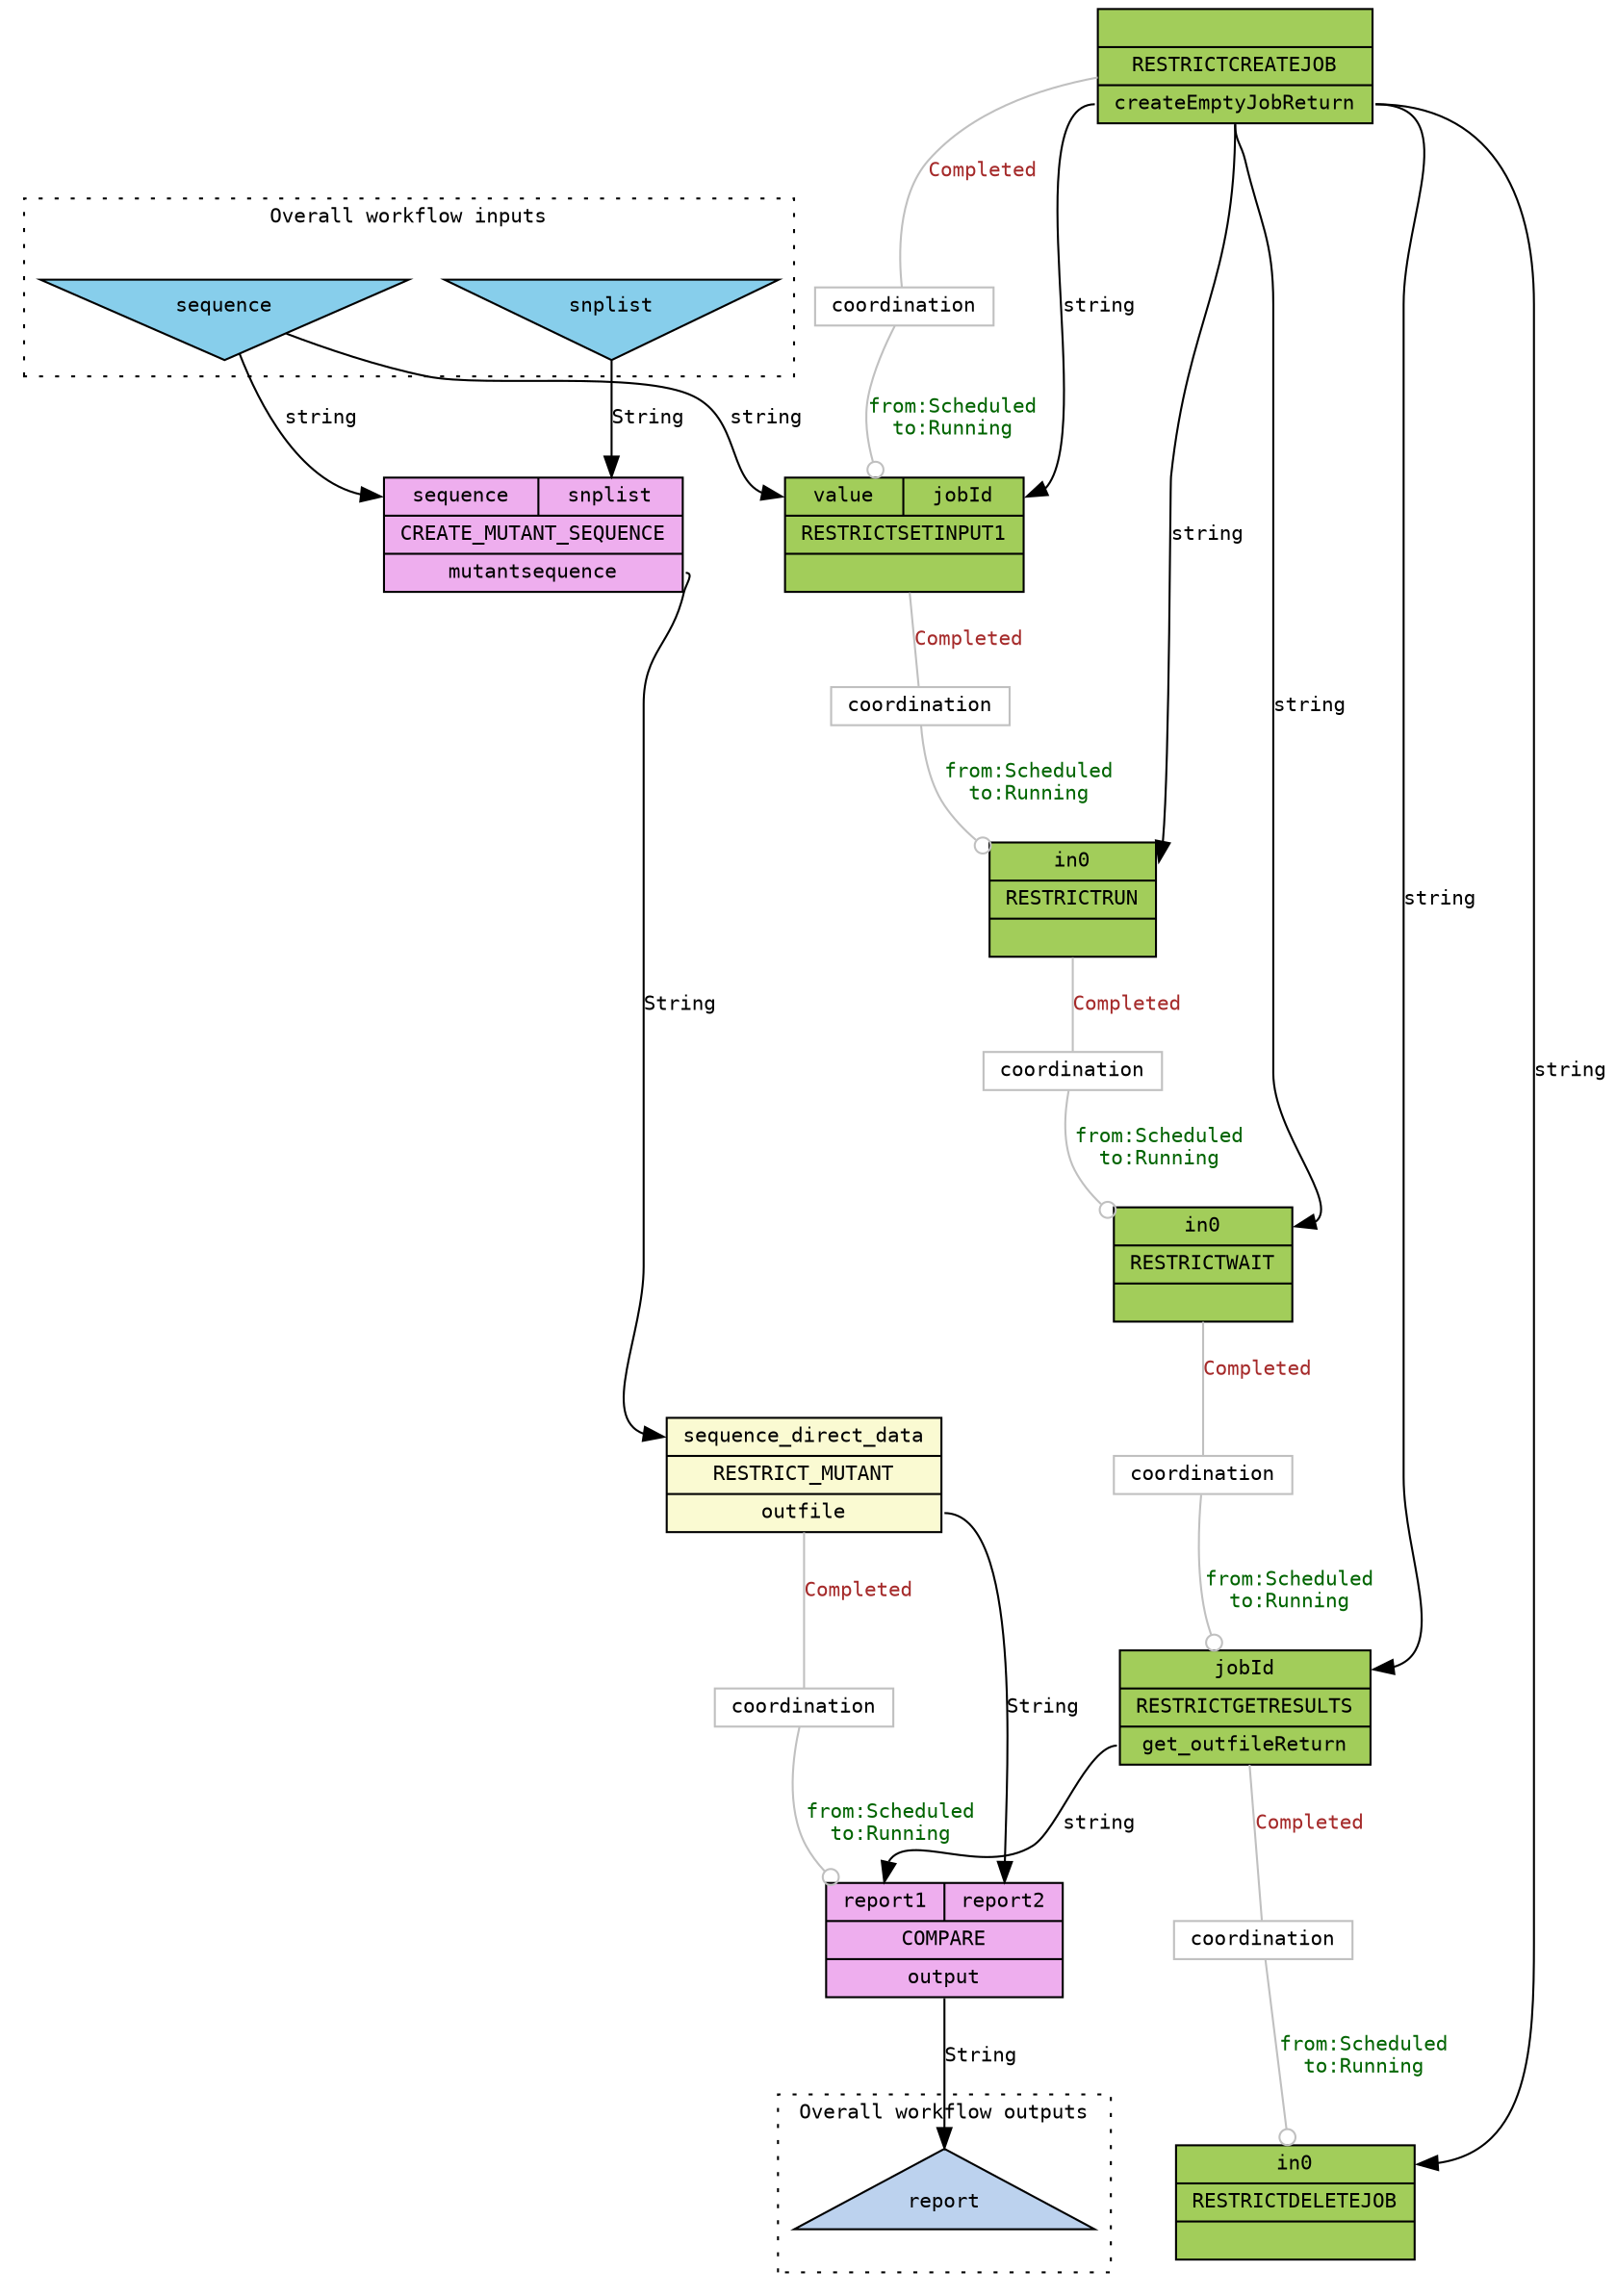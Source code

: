 digraph scufl_graph {
 graph [             
  style=""         
 ]                   
 node [              
  fontname="Courier",         
  fontsize="10",              
  fontcolor="black",  
  shape="record",             
  color="black",               
  fillcolor="lightgoldenrodyellow",
  style="filled"  
 ];

 edge [                         
  fontname="Courier",         
  fontsize="10",              
  fontcolor="black",  
  color="black"                
 ];

 compare [ 
  fillcolor = "plum2",
  label = "{{<report1>report1|<report2>report2}|COMPARE|{<output>output}}"
 ];
 restrict_mutant [ 
  label = "{{<sequence_direct_data>sequence_direct_data}|RESTRICT_MUTANT|{<outfile>outfile}}"
 ];
 create_mutant_sequence [ 
  fillcolor = "plum2",
  label = "{{<sequence>sequence|<snplist>snplist}|CREATE_MUTANT_SEQUENCE|{<mutantsequence>mutantsequence}}"
 ];
 restrictCreateJob [ 
  fillcolor = "darkolivegreen3",
  label = "{{}|RESTRICTCREATEJOB|{<createEmptyJobReturn>createEmptyJobReturn}}"
 ];
 restrictSetInput1 [ 
  fillcolor = "darkolivegreen3",
  label = "{{<value>value|<jobId>jobId}|RESTRICTSETINPUT1|{}}"
 ];
 restrictRun [ 
  fillcolor = "darkolivegreen3",
  label = "{{<in0>in0}|RESTRICTRUN|{}}"
 ];
 restrictWait [ 
  fillcolor = "darkolivegreen3",
  label = "{{<in0>in0}|RESTRICTWAIT|{}}"
 ];
 restrictGetResults [ 
  fillcolor = "darkolivegreen3",
  label = "{{<jobId>jobId}|RESTRICTGETRESULTS|{<get_outfileReturn>get_outfileReturn}}"
 ];
 restrictDeleteJob [ 
  fillcolor = "darkolivegreen3",
  label = "{{<in0>in0}|RESTRICTDELETEJOB|{}}"
 ];
 restrictGetResults:get_outfileReturn->compare:report1 [ 
  label = "string" ];
 restrict_mutant:outfile->compare:report2 [ 
  label = "String" ];
 WORKFLOWINTERNALSOURCE_snplist->create_mutant_sequence:snplist [ 
  label = "String" ];
 WORKFLOWINTERNALSOURCE_sequence->create_mutant_sequence:sequence [ 
  label = "string" ];
 compare:output->WORKFLOWINTERNALSINK_report [ 
  label = "String" ];
 create_mutant_sequence:mutantsequence->restrict_mutant:sequence_direct_data [ 
  label = "String" ];
 restrictCreateJob:createEmptyJobReturn->restrictSetInput1:jobId [ 
  label = "string" ];
 WORKFLOWINTERNALSOURCE_sequence->restrictSetInput1:value [ 
  label = "string" ];
 restrictCreateJob:createEmptyJobReturn->restrictRun:in0 [ 
  label = "string" ];
 restrictCreateJob:createEmptyJobReturn->restrictWait:in0 [ 
  label = "string" ];
 restrictCreateJob:createEmptyJobReturn->restrictGetResults:jobId [ 
  label = "string" ];
 restrictCreateJob:createEmptyJobReturn->restrictDeleteJob:in0 [ 
  label = "string" ];
 subgraph cluster_sources {
  style="dotted"
  label="Overall workflow inputs"
  fontname="Courier"
  fontsize="10"
  rank="same"
  WORKFLOWINTERNALSOURCE_sequence [
   shape="invtriangle",
   width="0",
   height="0",
   fillcolor="skyblue",
   label="sequence"
  ]
  WORKFLOWINTERNALSOURCE_snplist [
   shape="invtriangle",
   width="0",
   height="0",
   fillcolor="skyblue",
   label="snplist"
  ]
 }
 subgraph cluster_sinks {
  style="dotted"
  label="Overall workflow outputs"
  fontname="Courier"
  fontsize="10"
  rank="same"
  WORKFLOWINTERNALSINK_report [
   shape="triangle",
   width="0",
   height="0",
   fillcolor="lightsteelblue2",
   label="report"
  ]
 }
 constrainttestcoordination [
  shape="rectangle",
  fillcolor="white",
  height="0",
  width="0",
  color="gray",
  label="coordination"
 ]
 restrict_mutant->constrainttestcoordination [
  arrowhead="none",
  arrowtail="dot",
  color="gray",
  fontcolor="brown",
  label="Completed"
 ]
 constrainttestcoordination->compare [
  arrowhead="odot",
  arrowtail="none",
  color="gray",
  fontcolor="darkgreen",
  label="from:Scheduled\nto:Running"
 ];
 constraintsetInput1 [
  shape="rectangle",
  fillcolor="white",
  height="0",
  width="0",
  color="gray",
  label="coordination"
 ]
 restrictCreateJob->constraintsetInput1 [
  arrowhead="none",
  arrowtail="dot",
  color="gray",
  fontcolor="brown",
  label="Completed"
 ]
 constraintsetInput1->restrictSetInput1 [
  arrowhead="odot",
  arrowtail="none",
  color="gray",
  fontcolor="darkgreen",
  label="from:Scheduled\nto:Running"
 ];
 constraintwaitForInput1 [
  shape="rectangle",
  fillcolor="white",
  height="0",
  width="0",
  color="gray",
  label="coordination"
 ]
 restrictSetInput1->constraintwaitForInput1 [
  arrowhead="none",
  arrowtail="dot",
  color="gray",
  fontcolor="brown",
  label="Completed"
 ]
 constraintwaitForInput1->restrictRun [
  arrowhead="odot",
  arrowtail="none",
  color="gray",
  fontcolor="darkgreen",
  label="from:Scheduled\nto:Running"
 ];
 constraintwaitForExecution [
  shape="rectangle",
  fillcolor="white",
  height="0",
  width="0",
  color="gray",
  label="coordination"
 ]
 restrictRun->constraintwaitForExecution [
  arrowhead="none",
  arrowtail="dot",
  color="gray",
  fontcolor="brown",
  label="Completed"
 ]
 constraintwaitForExecution->restrictWait [
  arrowhead="odot",
  arrowtail="none",
  color="gray",
  fontcolor="darkgreen",
  label="from:Scheduled\nto:Running"
 ];
 constraintgetResults [
  shape="rectangle",
  fillcolor="white",
  height="0",
  width="0",
  color="gray",
  label="coordination"
 ]
 restrictWait->constraintgetResults [
  arrowhead="none",
  arrowtail="dot",
  color="gray",
  fontcolor="brown",
  label="Completed"
 ]
 constraintgetResults->restrictGetResults [
  arrowhead="odot",
  arrowtail="none",
  color="gray",
  fontcolor="darkgreen",
  label="from:Scheduled\nto:Running"
 ];
 constraintcleanup [
  shape="rectangle",
  fillcolor="white",
  height="0",
  width="0",
  color="gray",
  label="coordination"
 ]
 restrictGetResults->constraintcleanup [
  arrowhead="none",
  arrowtail="dot",
  color="gray",
  fontcolor="brown",
  label="Completed"
 ]
 constraintcleanup->restrictDeleteJob [
  arrowhead="odot",
  arrowtail="none",
  color="gray",
  fontcolor="darkgreen",
  label="from:Scheduled\nto:Running"
 ];
}
